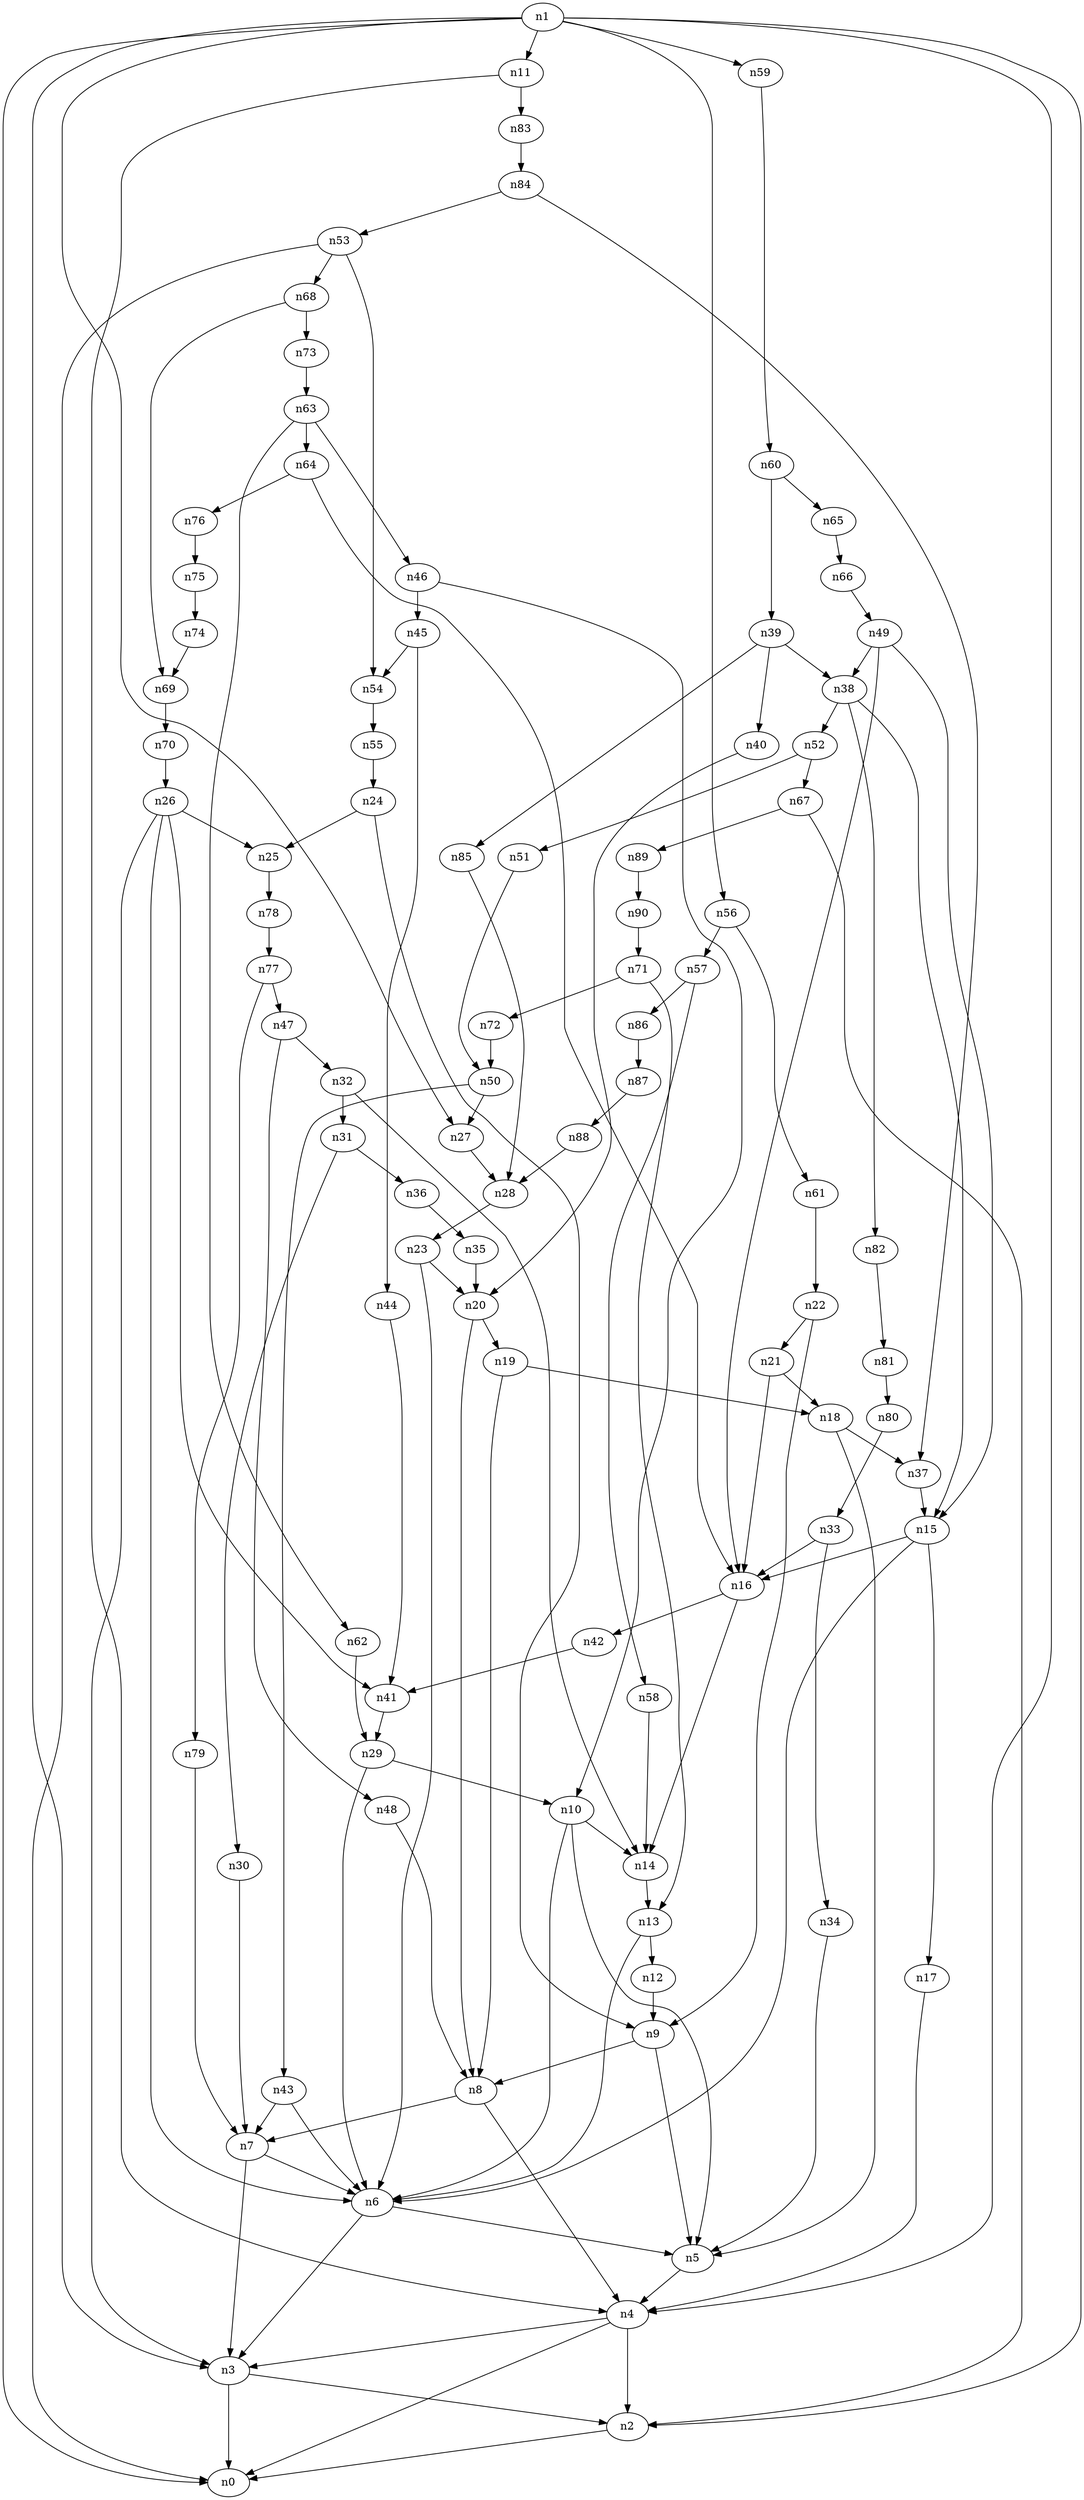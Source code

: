 digraph G {
	n1 -> n0	 [_graphml_id=e0];
	n1 -> n2	 [_graphml_id=e1];
	n1 -> n3	 [_graphml_id=e6];
	n1 -> n4	 [_graphml_id=e9];
	n1 -> n11	 [_graphml_id=e19];
	n1 -> n27	 [_graphml_id=e45];
	n1 -> n56	 [_graphml_id=e94];
	n1 -> n59	 [_graphml_id=e98];
	n2 -> n0	 [_graphml_id=e5];
	n3 -> n0	 [_graphml_id=e8];
	n3 -> n2	 [_graphml_id=e2];
	n4 -> n0	 [_graphml_id=e4];
	n4 -> n2	 [_graphml_id=e7];
	n4 -> n3	 [_graphml_id=e3];
	n5 -> n4	 [_graphml_id=e10];
	n6 -> n3	 [_graphml_id=e21];
	n6 -> n5	 [_graphml_id=e11];
	n7 -> n3	 [_graphml_id=e13];
	n7 -> n6	 [_graphml_id=e12];
	n8 -> n4	 [_graphml_id=e14];
	n8 -> n7	 [_graphml_id=e31];
	n9 -> n5	 [_graphml_id=e16];
	n9 -> n8	 [_graphml_id=e15];
	n10 -> n5	 [_graphml_id=e17];
	n10 -> n6	 [_graphml_id=e18];
	n10 -> n14	 [_graphml_id=e25];
	n11 -> n4	 [_graphml_id=e20];
	n11 -> n83	 [_graphml_id=e137];
	n12 -> n9	 [_graphml_id=e22];
	n13 -> n6	 [_graphml_id=e50];
	n13 -> n12	 [_graphml_id=e23];
	n14 -> n13	 [_graphml_id=e24];
	n15 -> n6	 [_graphml_id=e26];
	n15 -> n16	 [_graphml_id=e27];
	n15 -> n17	 [_graphml_id=e29];
	n16 -> n14	 [_graphml_id=e28];
	n16 -> n42	 [_graphml_id=e70];
	n17 -> n4	 [_graphml_id=e30];
	n18 -> n5	 [_graphml_id=e32];
	n18 -> n37	 [_graphml_id=e62];
	n19 -> n8	 [_graphml_id=e123];
	n19 -> n18	 [_graphml_id=e33];
	n20 -> n8	 [_graphml_id=e35];
	n20 -> n19	 [_graphml_id=e34];
	n21 -> n16	 [_graphml_id=e36];
	n21 -> n18	 [_graphml_id=e63];
	n22 -> n9	 [_graphml_id=e38];
	n22 -> n21	 [_graphml_id=e37];
	n23 -> n6	 [_graphml_id=e40];
	n23 -> n20	 [_graphml_id=e39];
	n24 -> n9	 [_graphml_id=e41];
	n24 -> n25	 [_graphml_id=e42];
	n25 -> n78	 [_graphml_id=e130];
	n26 -> n3	 [_graphml_id=e73];
	n26 -> n6	 [_graphml_id=e44];
	n26 -> n25	 [_graphml_id=e43];
	n26 -> n41	 [_graphml_id=e83];
	n27 -> n28	 [_graphml_id=e46];
	n28 -> n23	 [_graphml_id=e47];
	n29 -> n6	 [_graphml_id=e49];
	n29 -> n10	 [_graphml_id=e48];
	n30 -> n7	 [_graphml_id=e51];
	n31 -> n30	 [_graphml_id=e52];
	n31 -> n36	 [_graphml_id=e60];
	n32 -> n14	 [_graphml_id=e54];
	n32 -> n31	 [_graphml_id=e53];
	n33 -> n16	 [_graphml_id=e55];
	n33 -> n34	 [_graphml_id=e56];
	n34 -> n5	 [_graphml_id=e57];
	n35 -> n20	 [_graphml_id=e58];
	n36 -> n35	 [_graphml_id=e59];
	n37 -> n15	 [_graphml_id=e61];
	n38 -> n15	 [_graphml_id=e64];
	n38 -> n52	 [_graphml_id=e87];
	n38 -> n82	 [_graphml_id=e136];
	n39 -> n38	 [_graphml_id=e65];
	n39 -> n40	 [_graphml_id=e66];
	n39 -> n85	 [_graphml_id=e141];
	n40 -> n20	 [_graphml_id=e67];
	n41 -> n29	 [_graphml_id=e68];
	n42 -> n41	 [_graphml_id=e69];
	n43 -> n6	 [_graphml_id=e71];
	n43 -> n7	 [_graphml_id=e72];
	n44 -> n41	 [_graphml_id=e74];
	n45 -> n44	 [_graphml_id=e75];
	n45 -> n54	 [_graphml_id=e90];
	n46 -> n10	 [_graphml_id=e77];
	n46 -> n45	 [_graphml_id=e76];
	n47 -> n32	 [_graphml_id=e78];
	n47 -> n48	 [_graphml_id=e79];
	n48 -> n8	 [_graphml_id=e80];
	n49 -> n15	 [_graphml_id=e82];
	n49 -> n16	 [_graphml_id=e81];
	n49 -> n38	 [_graphml_id=e103];
	n50 -> n27	 [_graphml_id=e93];
	n50 -> n43	 [_graphml_id=e84];
	n51 -> n50	 [_graphml_id=e85];
	n52 -> n51	 [_graphml_id=e86];
	n52 -> n67	 [_graphml_id=e111];
	n53 -> n0	 [_graphml_id=e88];
	n53 -> n54	 [_graphml_id=e89];
	n53 -> n68	 [_graphml_id=e114];
	n54 -> n55	 [_graphml_id=e92];
	n55 -> n24	 [_graphml_id=e91];
	n56 -> n57	 [_graphml_id=e95];
	n56 -> n61	 [_graphml_id=e101];
	n57 -> n58	 [_graphml_id=e96];
	n57 -> n86	 [_graphml_id=e143];
	n58 -> n14	 [_graphml_id=e97];
	n59 -> n60	 [_graphml_id=e99];
	n60 -> n39	 [_graphml_id=e100];
	n60 -> n65	 [_graphml_id=e108];
	n61 -> n22	 [_graphml_id=e102];
	n62 -> n29	 [_graphml_id=e104];
	n63 -> n46	 [_graphml_id=e113];
	n63 -> n62	 [_graphml_id=e105];
	n63 -> n64	 [_graphml_id=e106];
	n64 -> n16	 [_graphml_id=e107];
	n64 -> n76	 [_graphml_id=e127];
	n65 -> n66	 [_graphml_id=e109];
	n66 -> n49	 [_graphml_id=e110];
	n67 -> n2	 [_graphml_id=e112];
	n67 -> n89	 [_graphml_id=e147];
	n68 -> n69	 [_graphml_id=e115];
	n68 -> n73	 [_graphml_id=e122];
	n69 -> n70	 [_graphml_id=e116];
	n70 -> n26	 [_graphml_id=e117];
	n71 -> n13	 [_graphml_id=e118];
	n71 -> n72	 [_graphml_id=e119];
	n72 -> n50	 [_graphml_id=e120];
	n73 -> n63	 [_graphml_id=e121];
	n74 -> n69	 [_graphml_id=e124];
	n75 -> n74	 [_graphml_id=e125];
	n76 -> n75	 [_graphml_id=e126];
	n77 -> n47	 [_graphml_id=e128];
	n77 -> n79	 [_graphml_id=e131];
	n78 -> n77	 [_graphml_id=e129];
	n79 -> n7	 [_graphml_id=e132];
	n80 -> n33	 [_graphml_id=e133];
	n81 -> n80	 [_graphml_id=e134];
	n82 -> n81	 [_graphml_id=e135];
	n83 -> n84	 [_graphml_id=e138];
	n84 -> n37	 [_graphml_id=e139];
	n84 -> n53	 [_graphml_id=e142];
	n85 -> n28	 [_graphml_id=e140];
	n86 -> n87	 [_graphml_id=e144];
	n87 -> n88	 [_graphml_id=e145];
	n88 -> n28	 [_graphml_id=e146];
	n89 -> n90	 [_graphml_id=e148];
	n90 -> n71	 [_graphml_id=e149];
}
